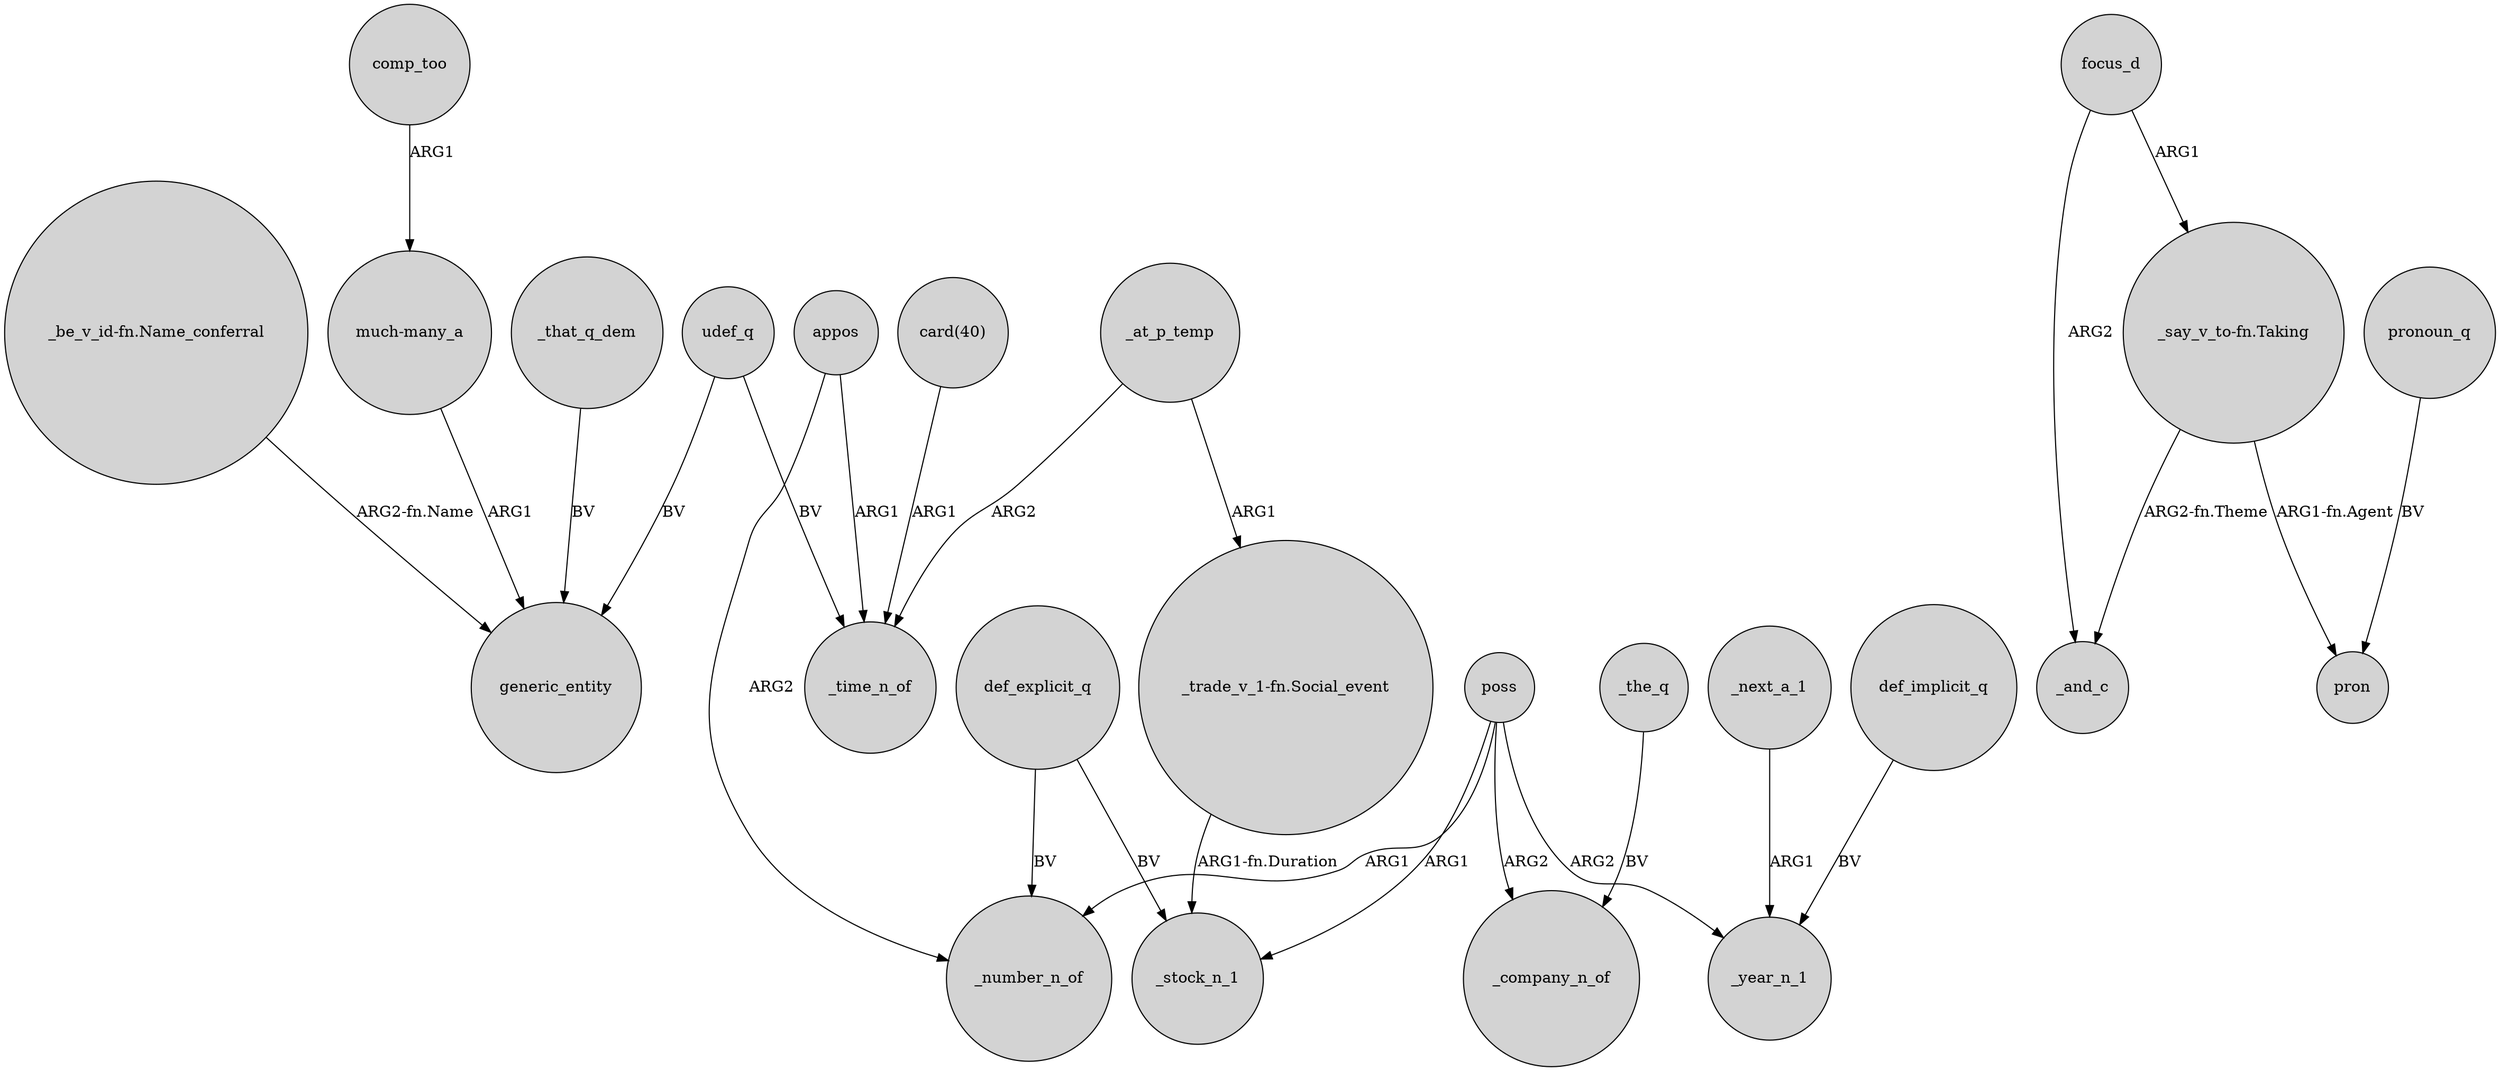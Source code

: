 digraph {
	node [shape=circle style=filled]
	"_be_v_id-fn.Name_conferral" -> generic_entity [label="ARG2-fn.Name"]
	poss -> _number_n_of [label=ARG1]
	udef_q -> _time_n_of [label=BV]
	def_explicit_q -> _number_n_of [label=BV]
	focus_d -> "_say_v_to-fn.Taking" [label=ARG1]
	"_trade_v_1-fn.Social_event" -> _stock_n_1 [label="ARG1-fn.Duration"]
	"_say_v_to-fn.Taking" -> _and_c [label="ARG2-fn.Theme"]
	def_implicit_q -> _year_n_1 [label=BV]
	appos -> _time_n_of [label=ARG1]
	poss -> _year_n_1 [label=ARG2]
	def_explicit_q -> _stock_n_1 [label=BV]
	"card(40)" -> _time_n_of [label=ARG1]
	appos -> _number_n_of [label=ARG2]
	udef_q -> generic_entity [label=BV]
	"_say_v_to-fn.Taking" -> pron [label="ARG1-fn.Agent"]
	pronoun_q -> pron [label=BV]
	poss -> _company_n_of [label=ARG2]
	"much-many_a" -> generic_entity [label=ARG1]
	_at_p_temp -> _time_n_of [label=ARG2]
	_at_p_temp -> "_trade_v_1-fn.Social_event" [label=ARG1]
	poss -> _stock_n_1 [label=ARG1]
	comp_too -> "much-many_a" [label=ARG1]
	_next_a_1 -> _year_n_1 [label=ARG1]
	_that_q_dem -> generic_entity [label=BV]
	_the_q -> _company_n_of [label=BV]
	focus_d -> _and_c [label=ARG2]
}
